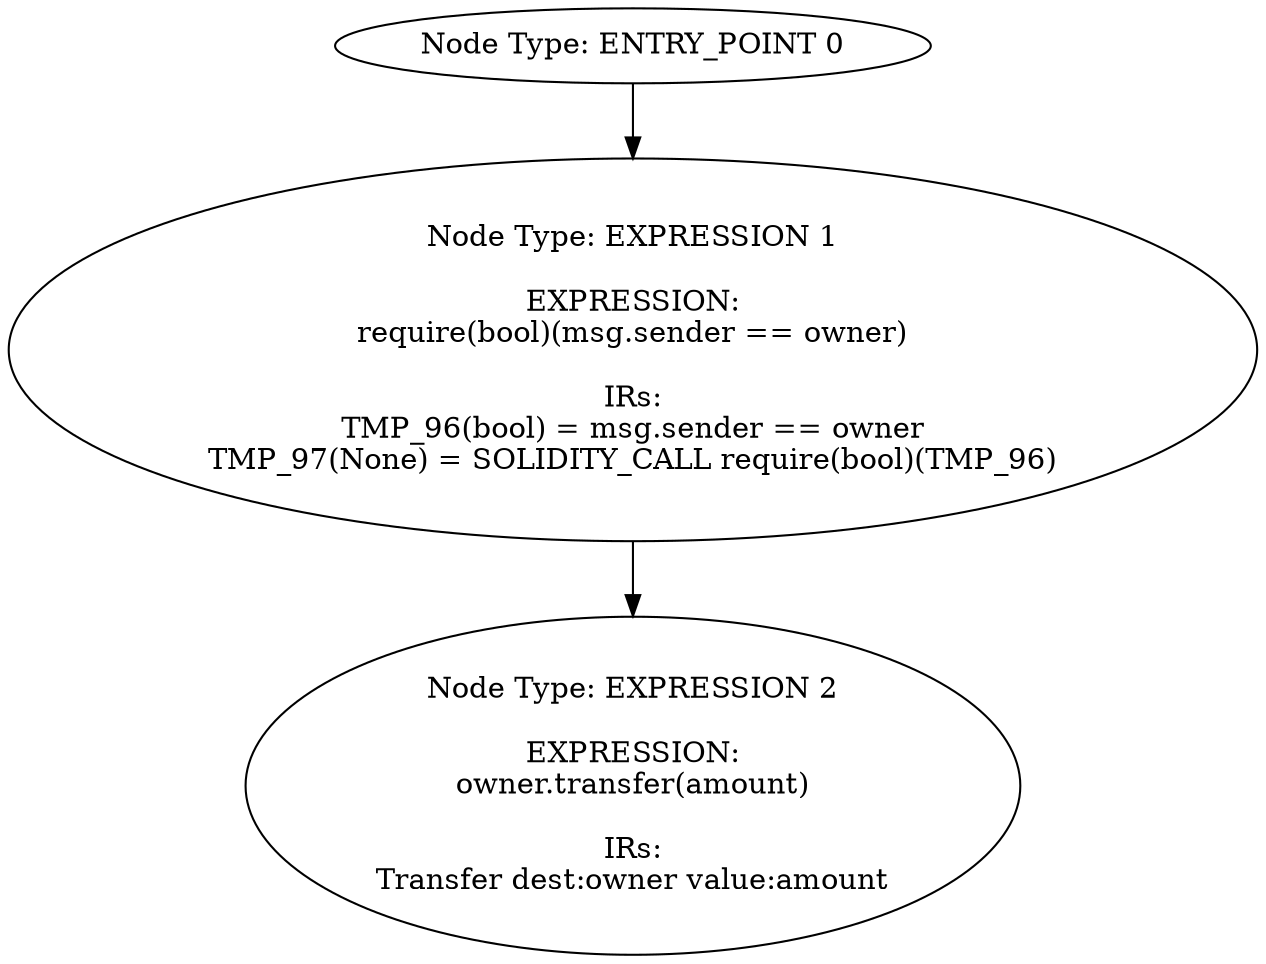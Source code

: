 digraph{
0[label="Node Type: ENTRY_POINT 0
"];
0->1;
1[label="Node Type: EXPRESSION 1

EXPRESSION:
require(bool)(msg.sender == owner)

IRs:
TMP_96(bool) = msg.sender == owner
TMP_97(None) = SOLIDITY_CALL require(bool)(TMP_96)"];
1->2;
2[label="Node Type: EXPRESSION 2

EXPRESSION:
owner.transfer(amount)

IRs:
Transfer dest:owner value:amount"];
}
